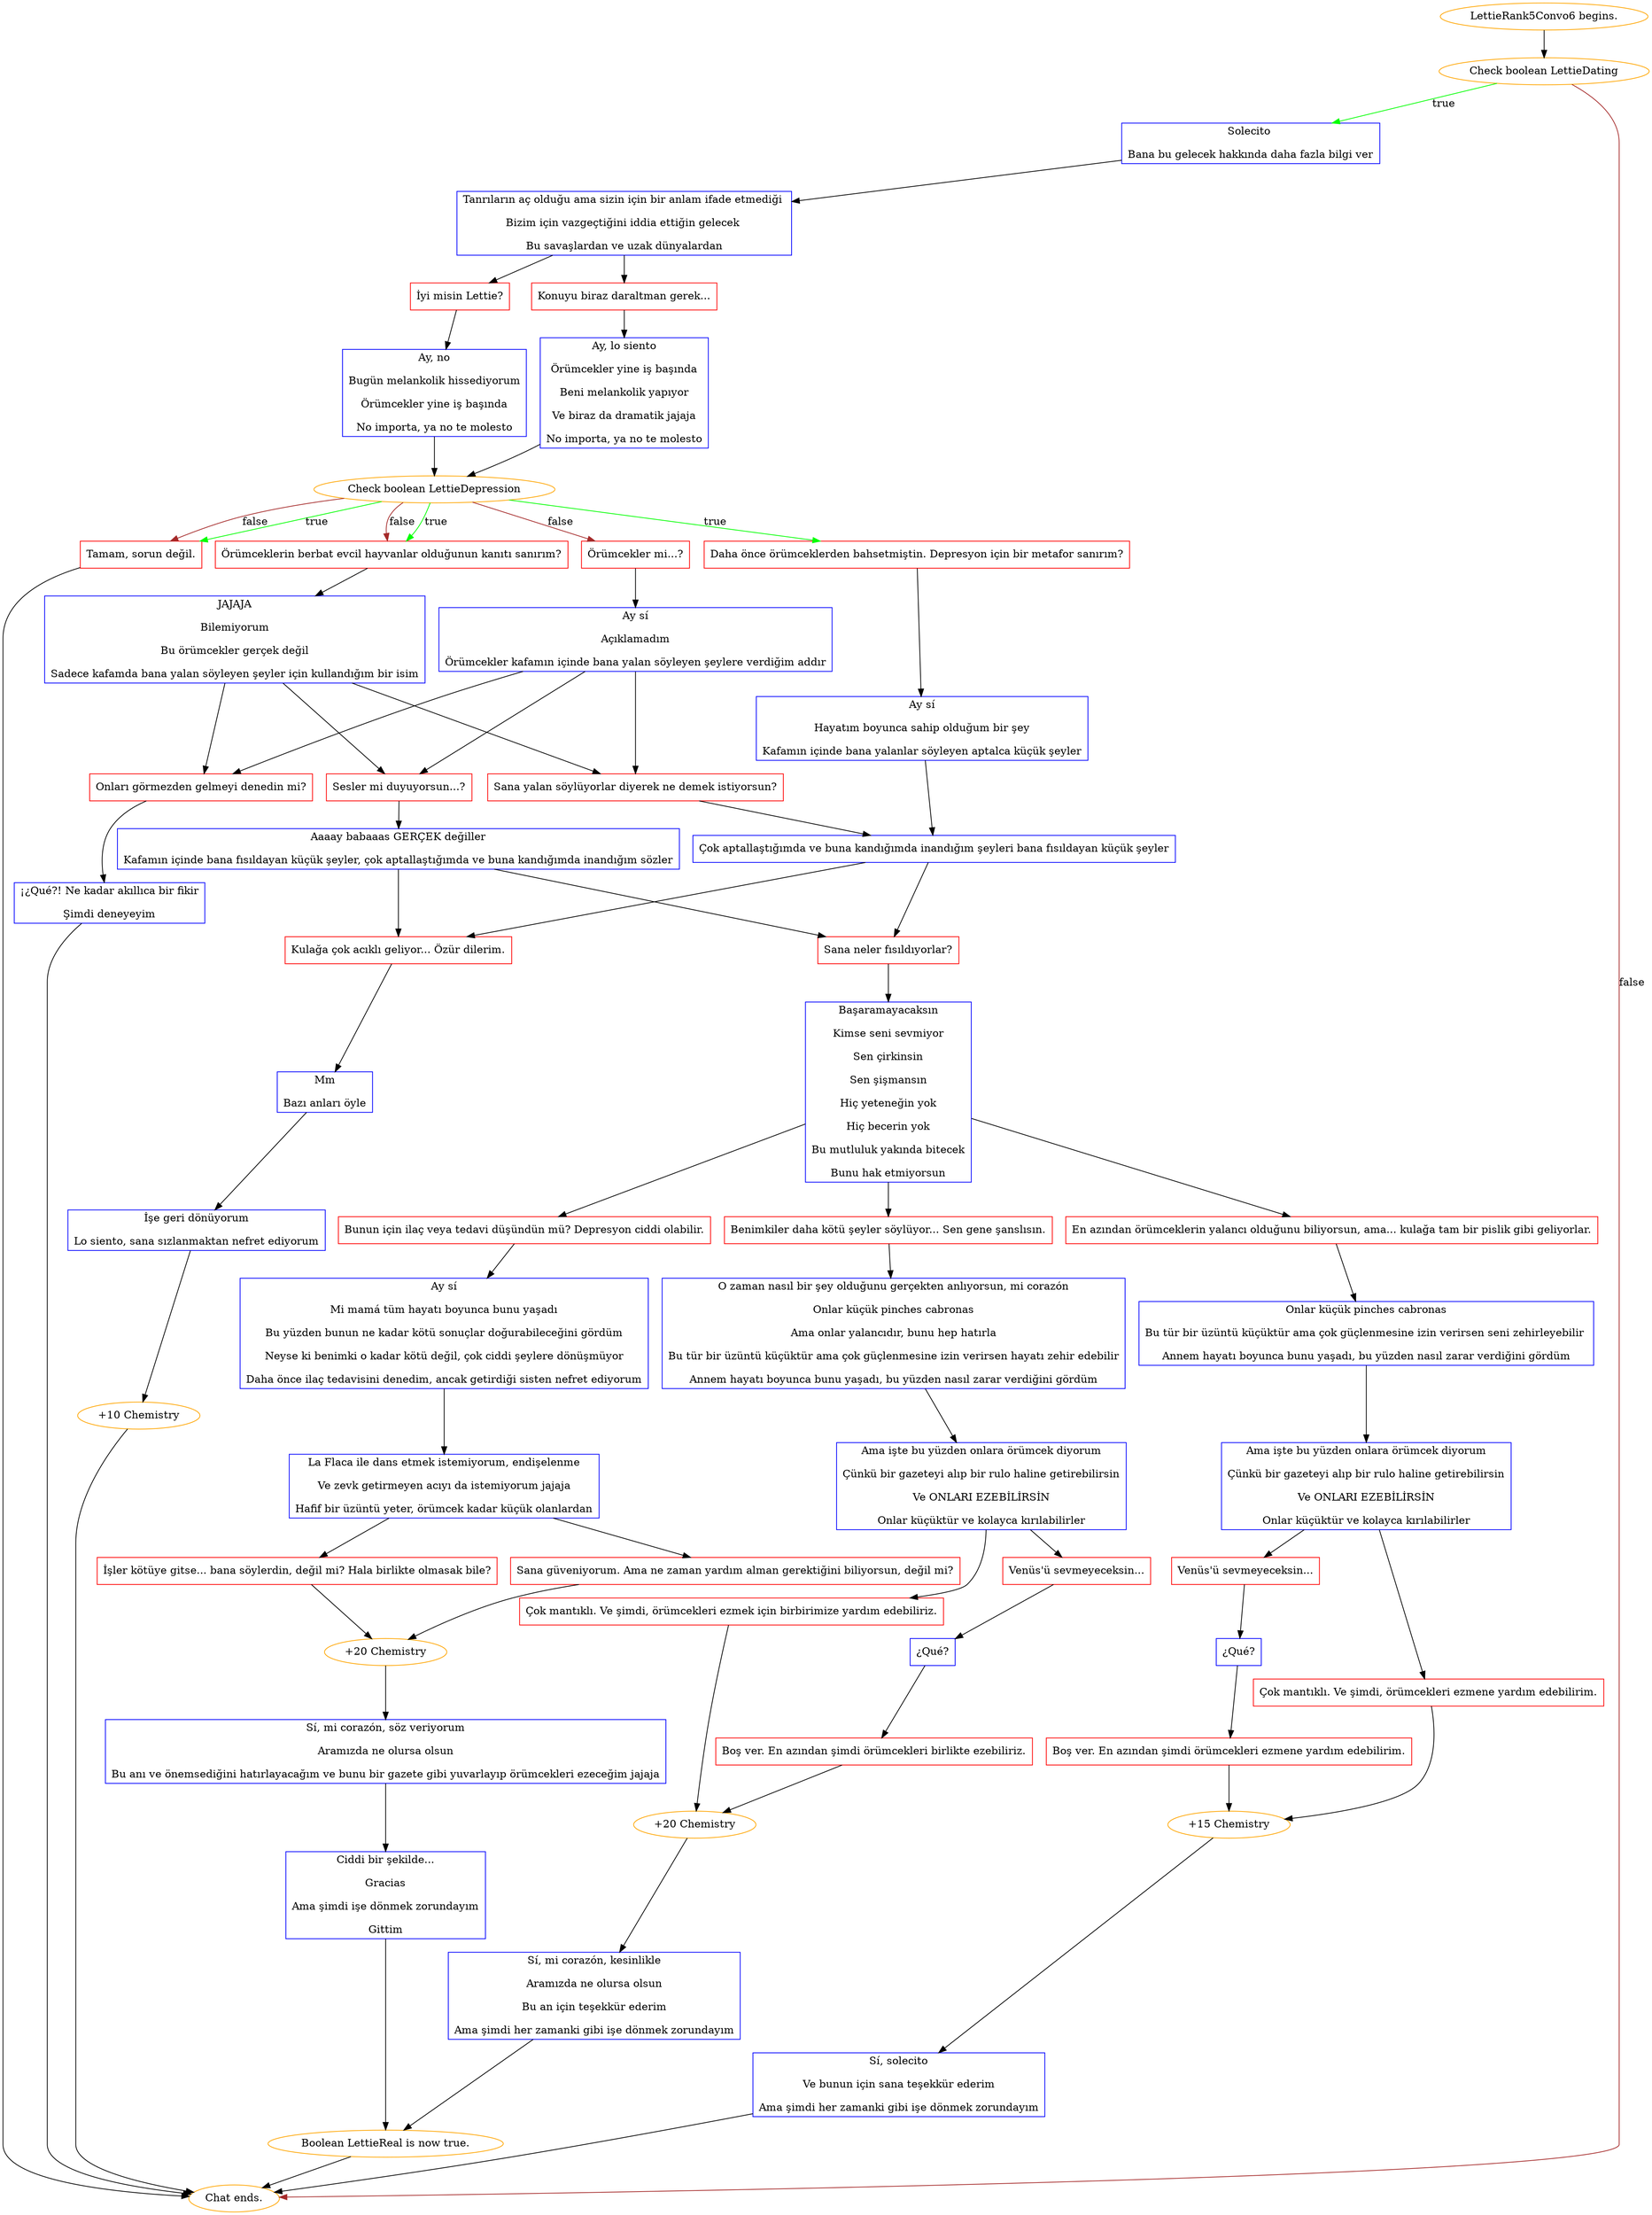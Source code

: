 digraph {
	"LettieRank5Convo6 begins." [color=orange];
		"LettieRank5Convo6 begins." -> j1229414268;
	j1229414268 [label="Check boolean LettieDating",color=orange];
		j1229414268 -> j3513325217 [label=true,color=green];
		j1229414268 -> "Chat ends." [label=false,color=brown];
	j3513325217 [label="Solecito 
Bana bu gelecek hakkında daha fazla bilgi ver",shape=box,color=blue];
		j3513325217 -> j3894972918;
	"Chat ends." [color=orange];
	j3894972918 [label="Tanrıların aç olduğu ama sizin için bir anlam ifade etmediği 
Bizim için vazgeçtiğini iddia ettiğin gelecek 
Bu savaşlardan ve uzak dünyalardan",shape=box,color=blue];
		j3894972918 -> j4059477976;
		j3894972918 -> j759081899;
	j4059477976 [label="İyi misin Lettie?",shape=box,color=red];
		j4059477976 -> j2337159007;
	j759081899 [label="Konuyu biraz daraltman gerek...",shape=box,color=red];
		j759081899 -> j2195652430;
	j2337159007 [label="Ay, no
Bugün melankolik hissediyorum
Örümcekler yine iş başında
No importa, ya no te molesto",shape=box,color=blue];
		j2337159007 -> j1027157091;
	j2195652430 [label="Ay, lo siento
Örümcekler yine iş başında
Beni melankolik yapıyor
Ve biraz da dramatik jajaja
No importa, ya no te molesto",shape=box,color=blue];
		j2195652430 -> j1027157091;
	j1027157091 [label="Check boolean LettieDepression",color=orange];
		j1027157091 -> j1668682509 [label=true,color=green];
		j1027157091 -> j2699816567 [label=true,color=green];
		j1027157091 -> j1022392943 [label=true,color=green];
		j1027157091 -> j2137191237 [label=false,color=brown];
		j1027157091 -> j2699816567 [label=false,color=brown];
		j1027157091 -> j1022392943 [label=false,color=brown];
	j1668682509 [label="Daha önce örümceklerden bahsetmiştin. Depresyon için bir metafor sanırım?",shape=box,color=red];
		j1668682509 -> j1155491981;
	j2699816567 [label="Örümceklerin berbat evcil hayvanlar olduğunun kanıtı sanırım?",shape=box,color=red];
		j2699816567 -> j2921329373;
	j1022392943 [label="Tamam, sorun değil.",shape=box,color=red];
		j1022392943 -> "Chat ends.";
	j2137191237 [label="Örümcekler mi...?",shape=box,color=red];
		j2137191237 -> j3530382273;
	j1155491981 [label="Ay sí
Hayatım boyunca sahip olduğum bir şey
Kafamın içinde bana yalanlar söyleyen aptalca küçük şeyler",shape=box,color=blue];
		j1155491981 -> j67449663;
	j2921329373 [label="JAJAJA
Bilemiyorum
Bu örümcekler gerçek değil
Sadece kafamda bana yalan söyleyen şeyler için kullandığım bir isim",shape=box,color=blue];
		j2921329373 -> j166814147;
		j2921329373 -> j1019746435;
		j2921329373 -> j3887401529;
	j3530382273 [label="Ay sí
Açıklamadım
Örümcekler kafamın içinde bana yalan söyleyen şeylere verdiğim addır",shape=box,color=blue];
		j3530382273 -> j166814147;
		j3530382273 -> j1019746435;
		j3530382273 -> j3887401529;
	j67449663 [label="Çok aptallaştığımda ve buna kandığımda inandığım şeyleri bana fısıldayan küçük şeyler",shape=box,color=blue];
		j67449663 -> j1318338933;
		j67449663 -> j2075407014;
	j166814147 [label="Sana yalan söylüyorlar diyerek ne demek istiyorsun?",shape=box,color=red];
		j166814147 -> j67449663;
	j1019746435 [label="Sesler mi duyuyorsun...?",shape=box,color=red];
		j1019746435 -> j294556669;
	j3887401529 [label="Onları görmezden gelmeyi denedin mi?",shape=box,color=red];
		j3887401529 -> j1568819525;
	j1318338933 [label="Sana neler fısıldıyorlar?",shape=box,color=red];
		j1318338933 -> j1175439831;
	j2075407014 [label="Kulağa çok acıklı geliyor... Özür dilerim.",shape=box,color=red];
		j2075407014 -> j4020138176;
	j294556669 [label="Aaaay babaaas GERÇEK değiller
Kafamın içinde bana fısıldayan küçük şeyler, çok aptallaştığımda ve buna kandığımda inandığım sözler",shape=box,color=blue];
		j294556669 -> j1318338933;
		j294556669 -> j2075407014;
	j1568819525 [label="¡¿Qué?! Ne kadar akıllıca bir fikir
Şimdi deneyeyim",shape=box,color=blue];
		j1568819525 -> "Chat ends.";
	j1175439831 [label="Başaramayacaksın
Kimse seni sevmiyor
Sen çirkinsin
Sen şişmansın
Hiç yeteneğin yok
Hiç becerin yok
Bu mutluluk yakında bitecek
Bunu hak etmiyorsun",shape=box,color=blue];
		j1175439831 -> j158588789;
		j1175439831 -> j2806047695;
		j1175439831 -> j42041485;
	j4020138176 [label="Mm
Bazı anları öyle",shape=box,color=blue];
		j4020138176 -> j3399160757;
	j158588789 [label="En azından örümceklerin yalancı olduğunu biliyorsun, ama... kulağa tam bir pislik gibi geliyorlar.",shape=box,color=red];
		j158588789 -> j88920531;
	j2806047695 [label="Benimkiler daha kötü şeyler söylüyor... Sen gene şanslısın.",shape=box,color=red];
		j2806047695 -> j1735805589;
	j42041485 [label="Bunun için ilaç veya tedavi düşündün mü? Depresyon ciddi olabilir.",shape=box,color=red];
		j42041485 -> j1623000742;
	j3399160757 [label="İşe geri dönüyorum
Lo siento, sana sızlanmaktan nefret ediyorum",shape=box,color=blue];
		j3399160757 -> j1933300832;
	j88920531 [label="Onlar küçük pinches cabronas
Bu tür bir üzüntü küçüktür ama çok güçlenmesine izin verirsen seni zehirleyebilir 
Annem hayatı boyunca bunu yaşadı, bu yüzden nasıl zarar verdiğini gördüm",shape=box,color=blue];
		j88920531 -> j2595148137;
	j1735805589 [label="O zaman nasıl bir şey olduğunu gerçekten anlıyorsun, mi corazón
Onlar küçük pinches cabronas
Ama onlar yalancıdır, bunu hep hatırla
Bu tür bir üzüntü küçüktür ama çok güçlenmesine izin verirsen hayatı zehir edebilir
Annem hayatı boyunca bunu yaşadı, bu yüzden nasıl zarar verdiğini gördüm",shape=box,color=blue];
		j1735805589 -> j245093777;
	j1623000742 [label="Ay sí
Mi mamá tüm hayatı boyunca bunu yaşadı
Bu yüzden bunun ne kadar kötü sonuçlar doğurabileceğini gördüm
Neyse ki benimki o kadar kötü değil, çok ciddi şeylere dönüşmüyor
Daha önce ilaç tedavisini denedim, ancak getirdiği sisten nefret ediyorum",shape=box,color=blue];
		j1623000742 -> j1344395926;
	j1933300832 [label="+10 Chemistry",color=orange];
		j1933300832 -> "Chat ends.";
	j2595148137 [label="Ama işte bu yüzden onlara örümcek diyorum
Çünkü bir gazeteyi alıp bir rulo haline getirebilirsin
Ve ONLARI EZEBİLİRSİN
Onlar küçüktür ve kolayca kırılabilirler",shape=box,color=blue];
		j2595148137 -> j3081593768;
		j2595148137 -> j2658425304;
	j245093777 [label="Ama işte bu yüzden onlara örümcek diyorum
Çünkü bir gazeteyi alıp bir rulo haline getirebilirsin
Ve ONLARI EZEBİLİRSİN
Onlar küçüktür ve kolayca kırılabilirler",shape=box,color=blue];
		j245093777 -> j3308376937;
		j245093777 -> j2961169055;
	j1344395926 [label="La Flaca ile dans etmek istemiyorum, endişelenme
Ve zevk getirmeyen acıyı da istemiyorum jajaja
Hafif bir üzüntü yeter, örümcek kadar küçük olanlardan",shape=box,color=blue];
		j1344395926 -> j1421487121;
		j1344395926 -> j1651917273;
	j3081593768 [label="Venüs'ü sevmeyeceksin...",shape=box,color=red];
		j3081593768 -> j183834418;
	j2658425304 [label="Çok mantıklı. Ve şimdi, örümcekleri ezmene yardım edebilirim.",shape=box,color=red];
		j2658425304 -> j158485089;
	j3308376937 [label="Venüs'ü sevmeyeceksin...",shape=box,color=red];
		j3308376937 -> j1006242496;
	j2961169055 [label="Çok mantıklı. Ve şimdi, örümcekleri ezmek için birbirimize yardım edebiliriz.",shape=box,color=red];
		j2961169055 -> j542028468;
	j1421487121 [label="Sana güveniyorum. Ama ne zaman yardım alman gerektiğini biliyorsun, değil mi?",shape=box,color=red];
		j1421487121 -> j675980254;
	j1651917273 [label="İşler kötüye gitse... bana söylerdin, değil mi? Hala birlikte olmasak bile?",shape=box,color=red];
		j1651917273 -> j675980254;
	j183834418 [label="¿Qué?",shape=box,color=blue];
		j183834418 -> j1114257952;
	j158485089 [label="+15 Chemistry",color=orange];
		j158485089 -> j2392927343;
	j1006242496 [label="¿Qué?",shape=box,color=blue];
		j1006242496 -> j1458104407;
	j542028468 [label="+20 Chemistry",color=orange];
		j542028468 -> j3487739623;
	j675980254 [label="+20 Chemistry",color=orange];
		j675980254 -> j2204732360;
	j1114257952 [label="Boş ver. En azından şimdi örümcekleri ezmene yardım edebilirim.",shape=box,color=red];
		j1114257952 -> j158485089;
	j2392927343 [label="Sí, solecito
Ve bunun için sana teşekkür ederim
Ama şimdi her zamanki gibi işe dönmek zorundayım",shape=box,color=blue];
		j2392927343 -> "Chat ends.";
	j1458104407 [label="Boş ver. En azından şimdi örümcekleri birlikte ezebiliriz.",shape=box,color=red];
		j1458104407 -> j542028468;
	j3487739623 [label="Sí, mi corazón, kesinlikle
Aramızda ne olursa olsun
Bu an için teşekkür ederim
Ama şimdi her zamanki gibi işe dönmek zorundayım",shape=box,color=blue];
		j3487739623 -> j1472871842;
	j2204732360 [label="Sí, mi corazón, söz veriyorum
Aramızda ne olursa olsun
Bu anı ve önemsediğini hatırlayacağım ve bunu bir gazete gibi yuvarlayıp örümcekleri ezeceğim jajaja",shape=box,color=blue];
		j2204732360 -> j3074787506;
	j1472871842 [label="Boolean LettieReal is now true.",color=orange];
		j1472871842 -> "Chat ends.";
	j3074787506 [label="Ciddi bir şekilde...
Gracias
Ama şimdi işe dönmek zorundayım
Gittim",shape=box,color=blue];
		j3074787506 -> j1472871842;
}